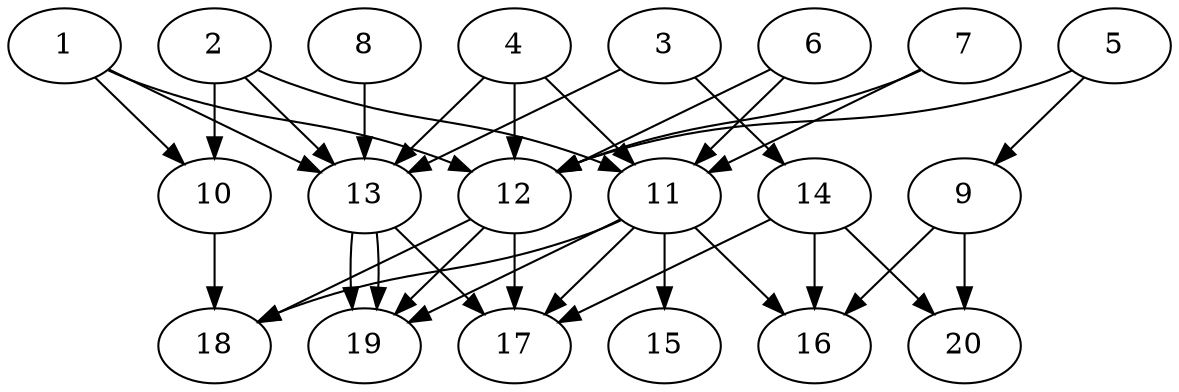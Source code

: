 // DAG automatically generated by daggen at Tue Jul 23 14:28:59 2019
// ./daggen --dot -n 20 --ccr 0.5 --fat 0.6 --regular 0.5 --density 0.7 --mindata 5242880 --maxdata 52428800 
digraph G {
  1 [size="14323712", alpha="0.18", expect_size="7161856"] 
  1 -> 10 [size ="7161856"]
  1 -> 12 [size ="7161856"]
  1 -> 13 [size ="7161856"]
  2 [size="102602752", alpha="0.01", expect_size="51301376"] 
  2 -> 10 [size ="51301376"]
  2 -> 11 [size ="51301376"]
  2 -> 13 [size ="51301376"]
  3 [size="37865472", alpha="0.00", expect_size="18932736"] 
  3 -> 13 [size ="18932736"]
  3 -> 14 [size ="18932736"]
  4 [size="103165952", alpha="0.10", expect_size="51582976"] 
  4 -> 11 [size ="51582976"]
  4 -> 12 [size ="51582976"]
  4 -> 13 [size ="51582976"]
  5 [size="100554752", alpha="0.19", expect_size="50277376"] 
  5 -> 9 [size ="50277376"]
  5 -> 12 [size ="50277376"]
  6 [size="41656320", alpha="0.02", expect_size="20828160"] 
  6 -> 11 [size ="20828160"]
  6 -> 12 [size ="20828160"]
  7 [size="58320896", alpha="0.13", expect_size="29160448"] 
  7 -> 11 [size ="29160448"]
  7 -> 12 [size ="29160448"]
  8 [size="69689344", alpha="0.11", expect_size="34844672"] 
  8 -> 13 [size ="34844672"]
  9 [size="74448896", alpha="0.16", expect_size="37224448"] 
  9 -> 16 [size ="37224448"]
  9 -> 20 [size ="37224448"]
  10 [size="85915648", alpha="0.09", expect_size="42957824"] 
  10 -> 18 [size ="42957824"]
  11 [size="61259776", alpha="0.20", expect_size="30629888"] 
  11 -> 15 [size ="30629888"]
  11 -> 16 [size ="30629888"]
  11 -> 17 [size ="30629888"]
  11 -> 18 [size ="30629888"]
  11 -> 19 [size ="30629888"]
  12 [size="51179520", alpha="0.10", expect_size="25589760"] 
  12 -> 17 [size ="25589760"]
  12 -> 18 [size ="25589760"]
  12 -> 19 [size ="25589760"]
  13 [size="57690112", alpha="0.04", expect_size="28845056"] 
  13 -> 17 [size ="28845056"]
  13 -> 19 [size ="28845056"]
  13 -> 19 [size ="28845056"]
  14 [size="59602944", alpha="0.11", expect_size="29801472"] 
  14 -> 16 [size ="29801472"]
  14 -> 17 [size ="29801472"]
  14 -> 20 [size ="29801472"]
  15 [size="12382208", alpha="0.08", expect_size="6191104"] 
  16 [size="103516160", alpha="0.16", expect_size="51758080"] 
  17 [size="18098176", alpha="0.18", expect_size="9049088"] 
  18 [size="80885760", alpha="0.04", expect_size="40442880"] 
  19 [size="37130240", alpha="0.16", expect_size="18565120"] 
  20 [size="19783680", alpha="0.05", expect_size="9891840"] 
}
